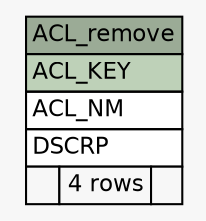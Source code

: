 // dot 2.28.0 on Windows 7 6.1
// SchemaSpy rev 590
digraph "ACL_remove" {
  graph [
    rankdir="RL"
    bgcolor="#f7f7f7"
    nodesep="0.18"
    ranksep="0.46"
    fontname="Helvetica"
    fontsize="11"
  ];
  node [
    fontname="Helvetica"
    fontsize="11"
    shape="plaintext"
  ];
  edge [
    arrowsize="0.8"
  ];
  "ACL_remove" [
    label=<
    <TABLE BORDER="0" CELLBORDER="1" CELLSPACING="0" BGCOLOR="#ffffff">
      <TR><TD COLSPAN="3" BGCOLOR="#9bab96" ALIGN="CENTER">ACL_remove</TD></TR>
      <TR><TD PORT="ACL_KEY" COLSPAN="3" BGCOLOR="#bed1b8" ALIGN="LEFT">ACL_KEY</TD></TR>
      <TR><TD PORT="ACL_NM" COLSPAN="3" ALIGN="LEFT">ACL_NM</TD></TR>
      <TR><TD PORT="DSCRP" COLSPAN="3" ALIGN="LEFT">DSCRP</TD></TR>
      <TR><TD ALIGN="LEFT" BGCOLOR="#f7f7f7">  </TD><TD ALIGN="RIGHT" BGCOLOR="#f7f7f7">4 rows</TD><TD ALIGN="RIGHT" BGCOLOR="#f7f7f7">  </TD></TR>
    </TABLE>>
    URL="tables/ACL_remove.html"
    tooltip="ACL_remove"
  ];
}
